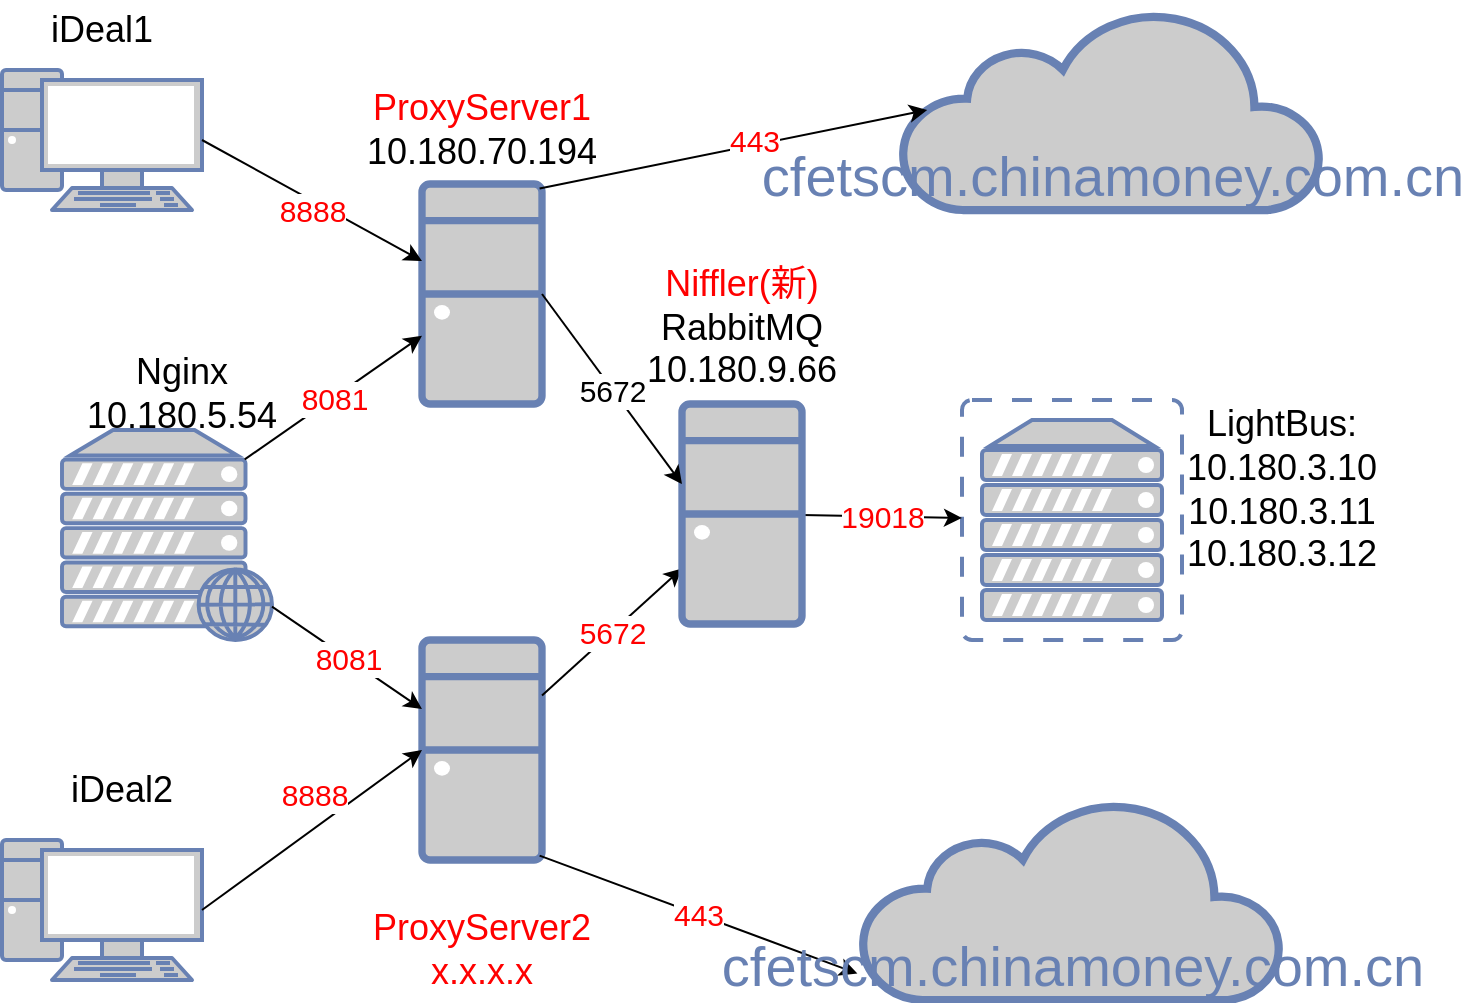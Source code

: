 <mxfile version="24.5.3" type="github">
  <diagram name="Page-1" id="bfe91b75-5d2c-26a0-9c1d-138518896778">
    <mxGraphModel dx="-306" dy="563" grid="1" gridSize="10" guides="1" tooltips="1" connect="1" arrows="1" fold="1" page="1" pageScale="1" pageWidth="1100" pageHeight="850" background="none" math="0" shadow="0">
      <root>
        <mxCell id="0" />
        <mxCell id="1" parent="0" />
        <mxCell id="7c3789c024ecab99-53" value="&lt;br&gt;&lt;br&gt;cfetscm.chinamoney.com.cn" style="html=1;fillColor=#CCCCCC;strokeColor=#6881B3;gradientColor=none;gradientDirection=north;strokeWidth=2;shape=mxgraph.networks.cloud;fontColor=#6881B3;rounded=0;shadow=0;comic=0;align=center;fontSize=28;" parent="1" vertex="1">
          <mxGeometry x="1680" y="85" width="210" height="100" as="geometry" />
        </mxCell>
        <mxCell id="whfoqkn_9i-befn-fi_O-2" value="" style="fontColor=#0066CC;verticalAlign=top;verticalLabelPosition=bottom;labelPosition=center;align=center;html=1;outlineConnect=0;fillColor=#CCCCCC;strokeColor=#6881B3;gradientColor=none;gradientDirection=north;strokeWidth=2;shape=mxgraph.networks.desktop_pc;" parent="1" vertex="1">
          <mxGeometry x="1440" y="172" width="60" height="110" as="geometry" />
        </mxCell>
        <mxCell id="whfoqkn_9i-befn-fi_O-4" value="" style="fontColor=#0066CC;verticalAlign=top;verticalLabelPosition=bottom;labelPosition=center;align=center;html=1;outlineConnect=0;fillColor=#CCCCCC;strokeColor=#6881B3;gradientColor=none;gradientDirection=north;strokeWidth=2;shape=mxgraph.networks.pc;" parent="1" vertex="1">
          <mxGeometry x="1230" y="115" width="100" height="70" as="geometry" />
        </mxCell>
        <mxCell id="whfoqkn_9i-befn-fi_O-5" value="" style="fontColor=#0066CC;verticalAlign=top;verticalLabelPosition=bottom;labelPosition=center;align=center;html=1;outlineConnect=0;fillColor=#CCCCCC;strokeColor=#6881B3;gradientColor=none;gradientDirection=north;strokeWidth=2;shape=mxgraph.networks.pc;" parent="1" vertex="1">
          <mxGeometry x="1230" y="500" width="100" height="70" as="geometry" />
        </mxCell>
        <mxCell id="whfoqkn_9i-befn-fi_O-6" value="" style="fontColor=#0066CC;verticalAlign=top;verticalLabelPosition=bottom;labelPosition=center;align=center;html=1;outlineConnect=0;fillColor=#CCCCCC;strokeColor=#6881B3;gradientColor=none;gradientDirection=north;strokeWidth=2;shape=mxgraph.networks.virtual_server;" parent="1" vertex="1">
          <mxGeometry x="1710" y="280" width="110" height="120" as="geometry" />
        </mxCell>
        <mxCell id="whfoqkn_9i-befn-fi_O-11" value="" style="fontColor=#0066CC;verticalAlign=top;verticalLabelPosition=bottom;labelPosition=center;align=center;html=1;outlineConnect=0;fillColor=#CCCCCC;strokeColor=#6881B3;gradientColor=none;gradientDirection=north;strokeWidth=2;shape=mxgraph.networks.desktop_pc;" parent="1" vertex="1">
          <mxGeometry x="1440" y="400" width="60" height="110" as="geometry" />
        </mxCell>
        <mxCell id="whfoqkn_9i-befn-fi_O-13" value="&lt;font style=&quot;font-size: 18px;&quot;&gt;iDeal1&lt;br&gt;&lt;/font&gt;" style="text;strokeColor=none;align=center;fillColor=none;html=1;verticalAlign=middle;whiteSpace=wrap;rounded=0;" parent="1" vertex="1">
          <mxGeometry x="1250" y="80" width="60" height="30" as="geometry" />
        </mxCell>
        <mxCell id="whfoqkn_9i-befn-fi_O-14" value="&lt;font style=&quot;font-size: 18px;&quot;&gt;iDeal2&lt;br&gt;&lt;/font&gt;" style="text;strokeColor=none;align=center;fillColor=none;html=1;verticalAlign=middle;whiteSpace=wrap;rounded=0;" parent="1" vertex="1">
          <mxGeometry x="1260" y="460" width="60" height="30" as="geometry" />
        </mxCell>
        <mxCell id="whfoqkn_9i-befn-fi_O-25" value="&lt;font style=&quot;font-size: 18px;&quot;&gt;ProxyServer2&lt;br&gt;x.x.x.x&lt;br&gt;&lt;/font&gt;" style="text;strokeColor=none;align=center;fillColor=none;html=1;verticalAlign=middle;whiteSpace=wrap;rounded=0;fontColor=#FF0000;labelBackgroundColor=default;" parent="1" vertex="1">
          <mxGeometry x="1440" y="540" width="60" height="30" as="geometry" />
        </mxCell>
        <mxCell id="whfoqkn_9i-befn-fi_O-26" value="&lt;font style=&quot;font-size: 15px;&quot;&gt;443&lt;/font&gt;" style="endArrow=classic;html=1;rounded=0;exitX=0.98;exitY=0.02;exitDx=0;exitDy=0;exitPerimeter=0;entryX=0.06;entryY=0.5;entryDx=0;entryDy=0;entryPerimeter=0;fontSize=15;fontColor=#FF0000;" parent="1" source="whfoqkn_9i-befn-fi_O-2" target="7c3789c024ecab99-53" edge="1">
          <mxGeometry x="0.096" y="3" width="50" height="50" relative="1" as="geometry">
            <mxPoint x="1700" y="652" as="sourcePoint" />
            <mxPoint x="1750" y="602" as="targetPoint" />
            <mxPoint x="1" as="offset" />
          </mxGeometry>
        </mxCell>
        <mxCell id="whfoqkn_9i-befn-fi_O-27" value="443" style="endArrow=classic;html=1;rounded=0;entryX=-0.011;entryY=0.868;entryDx=0;entryDy=0;entryPerimeter=0;fontSize=15;exitX=0.98;exitY=0.98;exitDx=0;exitDy=0;exitPerimeter=0;fontColor=#FF0000;" parent="1" source="whfoqkn_9i-befn-fi_O-11" target="Fl9-pP0uoyXQJRSZpY1j-10" edge="1">
          <mxGeometry width="50" height="50" relative="1" as="geometry">
            <mxPoint x="1540" y="450" as="sourcePoint" />
            <mxPoint x="1640" y="410" as="targetPoint" />
          </mxGeometry>
        </mxCell>
        <mxCell id="whfoqkn_9i-befn-fi_O-28" value="" style="fontColor=#0066CC;verticalAlign=top;verticalLabelPosition=bottom;labelPosition=center;align=center;html=1;outlineConnect=0;fillColor=#CCCCCC;strokeColor=#6881B3;gradientColor=none;gradientDirection=north;strokeWidth=2;shape=mxgraph.networks.web_server;" parent="1" vertex="1">
          <mxGeometry x="1260" y="295" width="105" height="105" as="geometry" />
        </mxCell>
        <mxCell id="whfoqkn_9i-befn-fi_O-29" value="&lt;font style=&quot;font-size: 18px;&quot;&gt;LightBus:&lt;br&gt;10.180.3.10&lt;br&gt;10.180.3.11&lt;br&gt;10.180.3.12&lt;br&gt;&lt;/font&gt;" style="text;strokeColor=none;align=center;fillColor=none;html=1;verticalAlign=middle;whiteSpace=wrap;rounded=0;" parent="1" vertex="1">
          <mxGeometry x="1840" y="310" width="60" height="30" as="geometry" />
        </mxCell>
        <mxCell id="whfoqkn_9i-befn-fi_O-33" value="&lt;font style=&quot;font-size: 15px;&quot;&gt;8081&lt;/font&gt;" style="endArrow=classic;html=1;rounded=0;exitX=0.87;exitY=0.14;exitDx=0;exitDy=0;exitPerimeter=0;fontColor=#FF0000;" parent="1" source="whfoqkn_9i-befn-fi_O-28" target="whfoqkn_9i-befn-fi_O-2" edge="1">
          <mxGeometry x="-0.002" width="50" height="50" relative="1" as="geometry">
            <mxPoint x="1680" y="560" as="sourcePoint" />
            <mxPoint x="1730" y="510" as="targetPoint" />
            <mxPoint as="offset" />
          </mxGeometry>
        </mxCell>
        <mxCell id="whfoqkn_9i-befn-fi_O-34" value="&lt;font style=&quot;font-size: 18px;&quot;&gt;Nginx&lt;br&gt;10.180.5.54&lt;br&gt;&lt;/font&gt;" style="text;strokeColor=none;align=center;fillColor=none;html=1;verticalAlign=middle;whiteSpace=wrap;rounded=0;" parent="1" vertex="1">
          <mxGeometry x="1290" y="262" width="60" height="30" as="geometry" />
        </mxCell>
        <mxCell id="whfoqkn_9i-befn-fi_O-38" value="19018" style="endArrow=classic;html=1;rounded=0;fontSize=15;fontColor=#FF0000;" parent="1" source="Fl9-pP0uoyXQJRSZpY1j-2" target="whfoqkn_9i-befn-fi_O-6" edge="1">
          <mxGeometry width="50" height="50" relative="1" as="geometry">
            <mxPoint x="1660" y="550" as="sourcePoint" />
            <mxPoint x="1710" y="500" as="targetPoint" />
          </mxGeometry>
        </mxCell>
        <mxCell id="whfoqkn_9i-befn-fi_O-43" value="&lt;font style=&quot;font-size: 15px;&quot;&gt;5672&lt;/font&gt;" style="endArrow=classic;html=1;rounded=0;fontColor=#FF0000;" parent="1" source="whfoqkn_9i-befn-fi_O-11" target="Fl9-pP0uoyXQJRSZpY1j-2" edge="1">
          <mxGeometry width="50" height="50" relative="1" as="geometry">
            <mxPoint x="1469" y="400" as="sourcePoint" />
            <mxPoint x="1469.17" y="282.0" as="targetPoint" />
          </mxGeometry>
        </mxCell>
        <mxCell id="Fl9-pP0uoyXQJRSZpY1j-2" value="" style="fontColor=#0066CC;verticalAlign=top;verticalLabelPosition=bottom;labelPosition=center;align=center;html=1;outlineConnect=0;fillColor=#CCCCCC;strokeColor=#6881B3;gradientColor=none;gradientDirection=north;strokeWidth=2;shape=mxgraph.networks.desktop_pc;" parent="1" vertex="1">
          <mxGeometry x="1570" y="282" width="60" height="110" as="geometry" />
        </mxCell>
        <mxCell id="Fl9-pP0uoyXQJRSZpY1j-4" value="&lt;font style=&quot;font-size: 15px;&quot;&gt;5672&lt;/font&gt;" style="endArrow=classic;html=1;rounded=0;exitX=1;exitY=0.5;exitDx=0;exitDy=0;exitPerimeter=0;entryX=0;entryY=0.364;entryDx=0;entryDy=0;entryPerimeter=0;" parent="1" source="whfoqkn_9i-befn-fi_O-2" target="Fl9-pP0uoyXQJRSZpY1j-2" edge="1">
          <mxGeometry width="50" height="50" relative="1" as="geometry">
            <mxPoint x="1510" y="440" as="sourcePoint" />
            <mxPoint x="1580" y="380" as="targetPoint" />
          </mxGeometry>
        </mxCell>
        <mxCell id="Fl9-pP0uoyXQJRSZpY1j-5" value="&lt;font style=&quot;font-size: 15px;&quot;&gt;8081&lt;/font&gt;" style="endArrow=classic;html=1;rounded=0;fontColor=#FF0000;" parent="1" source="whfoqkn_9i-befn-fi_O-28" target="whfoqkn_9i-befn-fi_O-11" edge="1">
          <mxGeometry width="50" height="50" relative="1" as="geometry">
            <mxPoint x="1381" y="320" as="sourcePoint" />
            <mxPoint x="1450" y="262" as="targetPoint" />
          </mxGeometry>
        </mxCell>
        <mxCell id="Fl9-pP0uoyXQJRSZpY1j-6" value="" style="endArrow=classic;html=1;rounded=0;exitX=1;exitY=0.5;exitDx=0;exitDy=0;exitPerimeter=0;" parent="1" source="whfoqkn_9i-befn-fi_O-4" target="whfoqkn_9i-befn-fi_O-2" edge="1">
          <mxGeometry width="50" height="50" relative="1" as="geometry">
            <mxPoint x="1440" y="430" as="sourcePoint" />
            <mxPoint x="1420" y="180" as="targetPoint" />
          </mxGeometry>
        </mxCell>
        <mxCell id="Fl9-pP0uoyXQJRSZpY1j-7" value="&lt;font style=&quot;font-size: 15px;&quot;&gt;8888&lt;/font&gt;" style="edgeLabel;html=1;align=center;verticalAlign=middle;resizable=0;points=[];fontColor=#FF0000;" parent="Fl9-pP0uoyXQJRSZpY1j-6" vertex="1" connectable="0">
          <mxGeometry x="0.33" y="-1" relative="1" as="geometry">
            <mxPoint x="-18" y="-6" as="offset" />
          </mxGeometry>
        </mxCell>
        <mxCell id="Fl9-pP0uoyXQJRSZpY1j-8" value="" style="endArrow=classic;html=1;rounded=0;exitX=1;exitY=0.5;exitDx=0;exitDy=0;exitPerimeter=0;entryX=0;entryY=0.5;entryDx=0;entryDy=0;entryPerimeter=0;" parent="1" source="whfoqkn_9i-befn-fi_O-5" target="whfoqkn_9i-befn-fi_O-11" edge="1">
          <mxGeometry width="50" height="50" relative="1" as="geometry">
            <mxPoint x="1320" y="532" as="sourcePoint" />
            <mxPoint x="1430" y="593" as="targetPoint" />
          </mxGeometry>
        </mxCell>
        <mxCell id="Fl9-pP0uoyXQJRSZpY1j-9" value="&lt;font style=&quot;font-size: 15px;&quot;&gt;8888&lt;/font&gt;" style="edgeLabel;html=1;align=center;verticalAlign=middle;resizable=0;points=[];fontColor=#FF0000;" parent="Fl9-pP0uoyXQJRSZpY1j-8" vertex="1" connectable="0">
          <mxGeometry x="0.33" y="-1" relative="1" as="geometry">
            <mxPoint x="-18" y="-6" as="offset" />
          </mxGeometry>
        </mxCell>
        <mxCell id="Fl9-pP0uoyXQJRSZpY1j-10" value="&lt;br&gt;&lt;br&gt;cfetscm.chinamoney.com.cn" style="html=1;fillColor=#CCCCCC;strokeColor=#6881B3;gradientColor=none;gradientDirection=north;strokeWidth=2;shape=mxgraph.networks.cloud;fontColor=#6881B3;rounded=0;shadow=0;comic=0;align=center;fontSize=28;" parent="1" vertex="1">
          <mxGeometry x="1660" y="480" width="210" height="100" as="geometry" />
        </mxCell>
        <mxCell id="Fl9-pP0uoyXQJRSZpY1j-11" value="&lt;font style=&quot;font-size: 18px;&quot;&gt;&lt;font color=&quot;#ff0000&quot;&gt;Niffler(新)&lt;/font&gt;&lt;br&gt;RabbitMQ&lt;br&gt;10.180.9.66&lt;/font&gt;" style="text;strokeColor=none;align=center;fillColor=none;html=1;verticalAlign=middle;whiteSpace=wrap;rounded=0;" parent="1" vertex="1">
          <mxGeometry x="1570" y="229" width="60" height="30" as="geometry" />
        </mxCell>
        <mxCell id="Fl9-pP0uoyXQJRSZpY1j-12" value="&lt;font style=&quot;font-size: 18px;&quot;&gt;&lt;font color=&quot;#ff0000&quot;&gt;ProxyServer1&lt;/font&gt;&lt;br&gt;10.180.70.194&lt;/font&gt;" style="text;strokeColor=none;align=center;fillColor=none;html=1;verticalAlign=middle;whiteSpace=wrap;rounded=0;" parent="1" vertex="1">
          <mxGeometry x="1440" y="130" width="60" height="30" as="geometry" />
        </mxCell>
      </root>
    </mxGraphModel>
  </diagram>
</mxfile>
